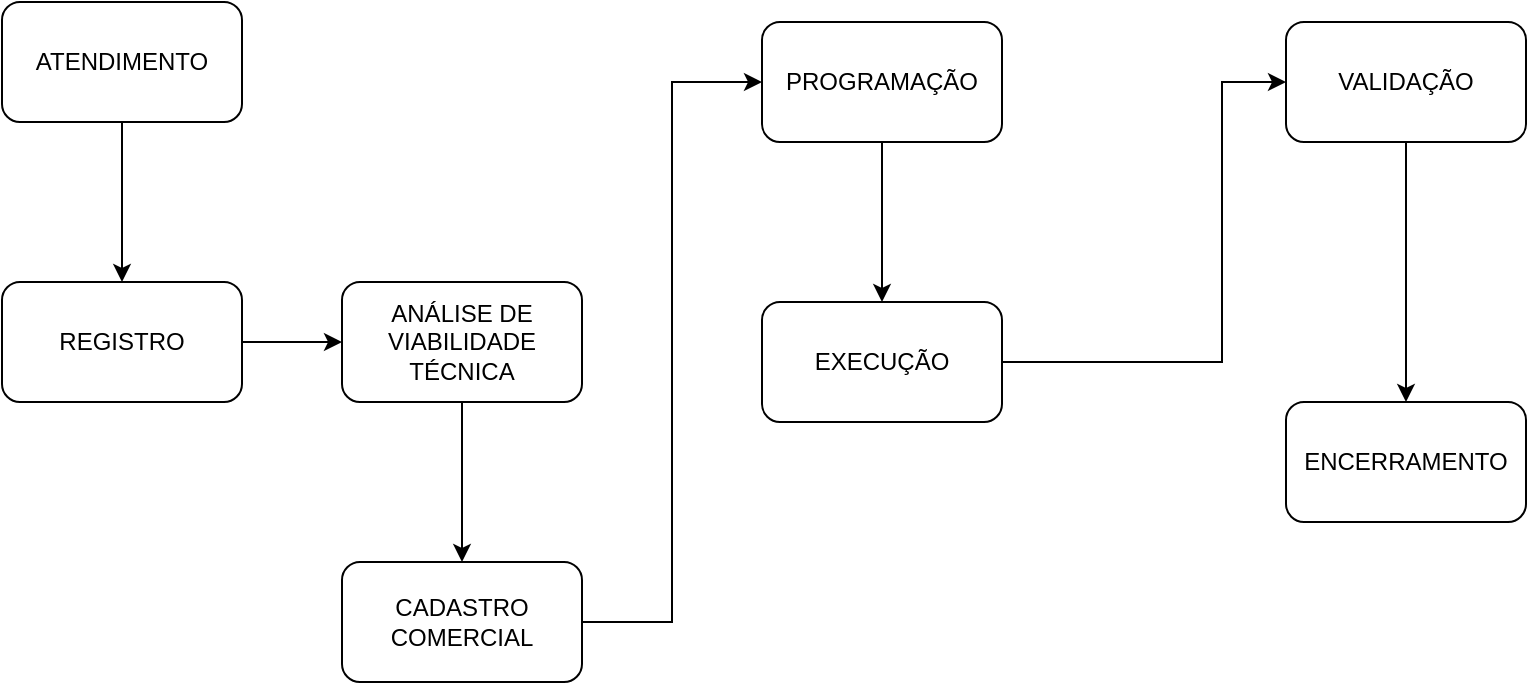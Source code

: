 <mxfile version="10.6.5" type="github"><diagram id="wLkoinlVrgHqXl1Fj19s" name="Page-1"><mxGraphModel dx="1400" dy="753" grid="1" gridSize="10" guides="1" tooltips="1" connect="1" arrows="1" fold="1" page="1" pageScale="1" pageWidth="827" pageHeight="1169" math="0" shadow="0"><root><mxCell id="0"/><mxCell id="1" parent="0"/><mxCell id="gFR_GFgGl5uEjHREC4LY-3" value="GERAL" parent="0"/><mxCell id="ApiQS99FZD5KeMouJWTY-29" value="D-ENCERRAMENTO" parent="0"/><mxCell id="ApiQS99FZD5KeMouJWTY-15" value="VALIDAÇÃO" style="rounded=1;whiteSpace=wrap;html=1;" vertex="1" parent="ApiQS99FZD5KeMouJWTY-29"><mxGeometry x="672" y="100" width="120" height="60" as="geometry"/></mxCell><mxCell id="ApiQS99FZD5KeMouJWTY-25" style="edgeStyle=orthogonalEdgeStyle;rounded=0;orthogonalLoop=1;jettySize=auto;html=1;entryX=0.5;entryY=0;entryDx=0;entryDy=0;" edge="1" parent="ApiQS99FZD5KeMouJWTY-29" source="ApiQS99FZD5KeMouJWTY-15" target="ApiQS99FZD5KeMouJWTY-24"><mxGeometry relative="1" as="geometry"/></mxCell><mxCell id="ApiQS99FZD5KeMouJWTY-24" value="ENCERRAMENTO" style="rounded=1;whiteSpace=wrap;html=1;" vertex="1" parent="ApiQS99FZD5KeMouJWTY-29"><mxGeometry x="672" y="290" width="120" height="60" as="geometry"/></mxCell><mxCell id="ApiQS99FZD5KeMouJWTY-16" style="edgeStyle=orthogonalEdgeStyle;rounded=0;orthogonalLoop=1;jettySize=auto;html=1;entryX=0;entryY=0.5;entryDx=0;entryDy=0;" edge="1" parent="ApiQS99FZD5KeMouJWTY-29" source="ApiQS99FZD5KeMouJWTY-12" target="ApiQS99FZD5KeMouJWTY-15"><mxGeometry relative="1" as="geometry"><Array as="points"><mxPoint x="640" y="270"/><mxPoint x="640" y="130"/></Array></mxGeometry></mxCell><mxCell id="ApiQS99FZD5KeMouJWTY-28" value="C-EXECUÇÃO" parent="0"/><mxCell id="ApiQS99FZD5KeMouJWTY-11" value="PROGRAMAÇÃO" style="rounded=1;whiteSpace=wrap;html=1;" vertex="1" parent="ApiQS99FZD5KeMouJWTY-28"><mxGeometry x="410" y="100" width="120" height="60" as="geometry"/></mxCell><mxCell id="ApiQS99FZD5KeMouJWTY-13" value="" style="edgeStyle=orthogonalEdgeStyle;rounded=0;orthogonalLoop=1;jettySize=auto;html=1;" edge="1" parent="ApiQS99FZD5KeMouJWTY-28" source="ApiQS99FZD5KeMouJWTY-11" target="ApiQS99FZD5KeMouJWTY-12"><mxGeometry relative="1" as="geometry"/></mxCell><mxCell id="ApiQS99FZD5KeMouJWTY-12" value="EXECUÇÃO" style="rounded=1;whiteSpace=wrap;html=1;" vertex="1" parent="ApiQS99FZD5KeMouJWTY-28"><mxGeometry x="410" y="240" width="120" height="60" as="geometry"/></mxCell><mxCell id="ApiQS99FZD5KeMouJWTY-14" style="edgeStyle=orthogonalEdgeStyle;rounded=0;orthogonalLoop=1;jettySize=auto;html=1;entryX=0;entryY=0.5;entryDx=0;entryDy=0;" edge="1" parent="ApiQS99FZD5KeMouJWTY-28" source="ApiQS99FZD5KeMouJWTY-7" target="ApiQS99FZD5KeMouJWTY-11"><mxGeometry relative="1" as="geometry"/></mxCell><mxCell id="ApiQS99FZD5KeMouJWTY-27" value="B-ANÁLISE E CADASTRO" parent="0"/><mxCell id="ApiQS99FZD5KeMouJWTY-5" value="ANÁLISE DE VIABILIDADE TÉCNICA" style="rounded=1;whiteSpace=wrap;html=1;" vertex="1" parent="ApiQS99FZD5KeMouJWTY-27"><mxGeometry x="200" y="230" width="120" height="60" as="geometry"/></mxCell><mxCell id="ApiQS99FZD5KeMouJWTY-8" value="" style="edgeStyle=orthogonalEdgeStyle;rounded=0;orthogonalLoop=1;jettySize=auto;html=1;" edge="1" parent="ApiQS99FZD5KeMouJWTY-27" source="ApiQS99FZD5KeMouJWTY-5" target="ApiQS99FZD5KeMouJWTY-7"><mxGeometry relative="1" as="geometry"/></mxCell><mxCell id="ApiQS99FZD5KeMouJWTY-7" value="CADASTRO COMERCIAL" style="rounded=1;whiteSpace=wrap;html=1;" vertex="1" parent="ApiQS99FZD5KeMouJWTY-27"><mxGeometry x="200" y="370" width="120" height="60" as="geometry"/></mxCell><mxCell id="ApiQS99FZD5KeMouJWTY-26" value="A-SOLICITAÇÃO" parent="0"/><mxCell id="ApiQS99FZD5KeMouJWTY-1" value="ATENDIMENTO" style="rounded=1;whiteSpace=wrap;html=1;" vertex="1" parent="ApiQS99FZD5KeMouJWTY-26"><mxGeometry x="30" y="90" width="120" height="60" as="geometry"/></mxCell><mxCell id="ApiQS99FZD5KeMouJWTY-3" value="" style="edgeStyle=orthogonalEdgeStyle;rounded=0;orthogonalLoop=1;jettySize=auto;html=1;" edge="1" parent="ApiQS99FZD5KeMouJWTY-26" source="ApiQS99FZD5KeMouJWTY-1" target="ApiQS99FZD5KeMouJWTY-2"><mxGeometry relative="1" as="geometry"/></mxCell><mxCell id="ApiQS99FZD5KeMouJWTY-2" value="REGISTRO" style="rounded=1;whiteSpace=wrap;html=1;" vertex="1" parent="ApiQS99FZD5KeMouJWTY-26"><mxGeometry x="30" y="230" width="120" height="60" as="geometry"/></mxCell><mxCell id="ApiQS99FZD5KeMouJWTY-6" style="edgeStyle=orthogonalEdgeStyle;rounded=0;orthogonalLoop=1;jettySize=auto;html=1;" edge="1" parent="ApiQS99FZD5KeMouJWTY-26" source="ApiQS99FZD5KeMouJWTY-2" target="ApiQS99FZD5KeMouJWTY-5"><mxGeometry relative="1" as="geometry"/></mxCell></root></mxGraphModel></diagram></mxfile>